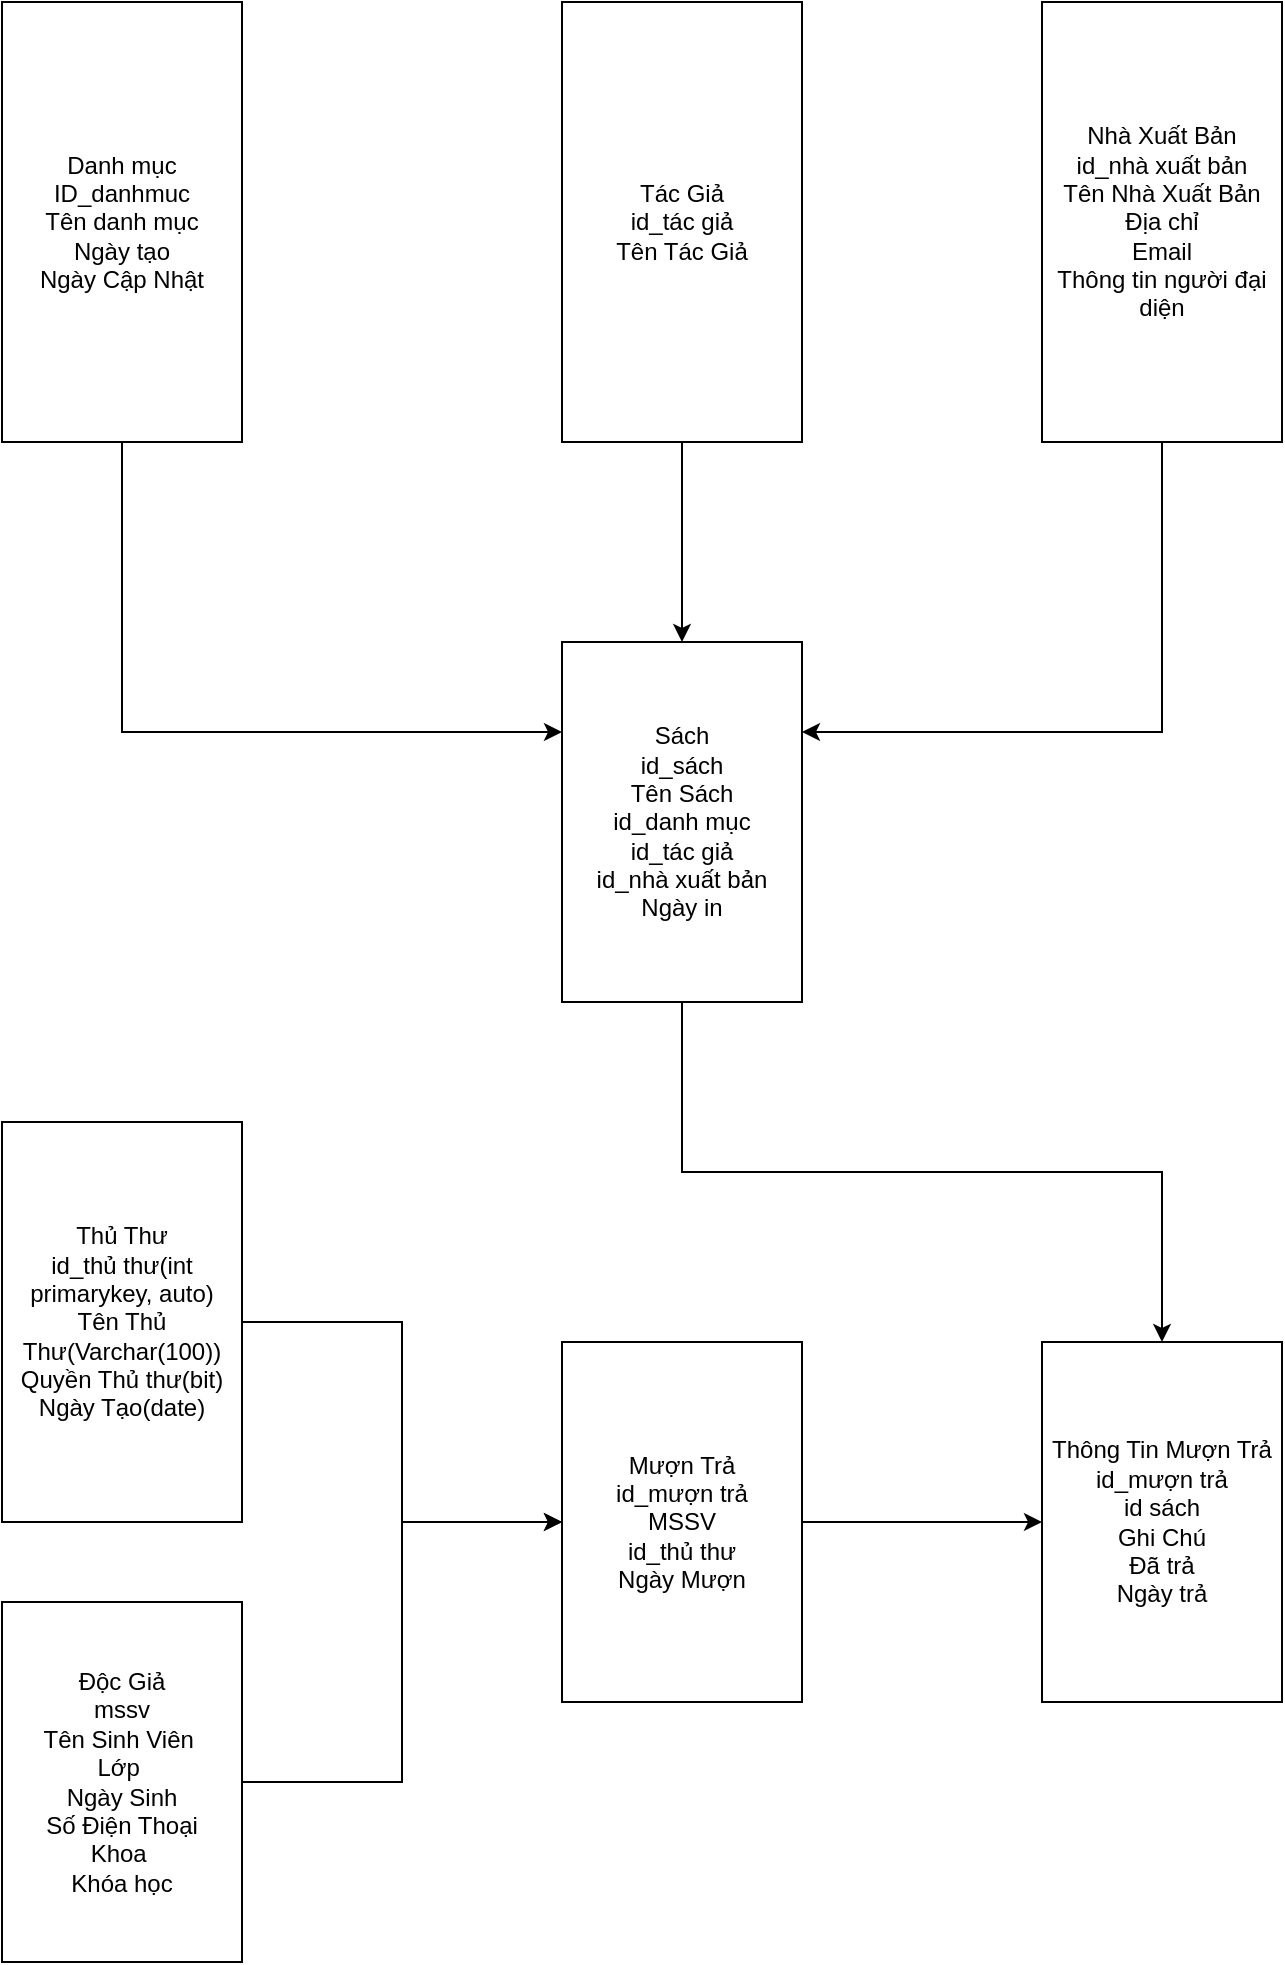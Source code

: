 <mxfile version="16.6.8" type="device"><diagram id="fLg3i1fibYLnmenl6Da9" name="Page-1"><mxGraphModel dx="973" dy="532" grid="1" gridSize="10" guides="1" tooltips="1" connect="1" arrows="1" fold="1" page="1" pageScale="1" pageWidth="850" pageHeight="1100" math="0" shadow="0"><root><mxCell id="0"/><mxCell id="1" parent="0"/><mxCell id="vsY8aab4vCN7lO_-ScVr-5" style="edgeStyle=orthogonalEdgeStyle;rounded=0;orthogonalLoop=1;jettySize=auto;html=1;exitX=0.5;exitY=1;exitDx=0;exitDy=0;entryX=0;entryY=0.25;entryDx=0;entryDy=0;" edge="1" parent="1" source="vsY8aab4vCN7lO_-ScVr-1" target="vsY8aab4vCN7lO_-ScVr-4"><mxGeometry relative="1" as="geometry"/></mxCell><mxCell id="vsY8aab4vCN7lO_-ScVr-1" value="Danh mục&lt;br&gt;ID_danhmuc&lt;br&gt;Tên danh mục&lt;br&gt;Ngày tạo&lt;br&gt;Ngày Cập Nhật" style="rounded=0;whiteSpace=wrap;html=1;" vertex="1" parent="1"><mxGeometry x="80" y="120" width="120" height="220" as="geometry"/></mxCell><mxCell id="vsY8aab4vCN7lO_-ScVr-6" style="edgeStyle=orthogonalEdgeStyle;rounded=0;orthogonalLoop=1;jettySize=auto;html=1;exitX=0.5;exitY=1;exitDx=0;exitDy=0;" edge="1" parent="1" source="vsY8aab4vCN7lO_-ScVr-2" target="vsY8aab4vCN7lO_-ScVr-4"><mxGeometry relative="1" as="geometry"/></mxCell><mxCell id="vsY8aab4vCN7lO_-ScVr-2" value="Tác Giả&lt;br&gt;id_tác giả&lt;br&gt;Tên Tác Giả&lt;br&gt;" style="rounded=0;whiteSpace=wrap;html=1;" vertex="1" parent="1"><mxGeometry x="360" y="120" width="120" height="220" as="geometry"/></mxCell><mxCell id="vsY8aab4vCN7lO_-ScVr-7" style="edgeStyle=orthogonalEdgeStyle;rounded=0;orthogonalLoop=1;jettySize=auto;html=1;exitX=0.5;exitY=1;exitDx=0;exitDy=0;entryX=1;entryY=0.25;entryDx=0;entryDy=0;" edge="1" parent="1" source="vsY8aab4vCN7lO_-ScVr-3" target="vsY8aab4vCN7lO_-ScVr-4"><mxGeometry relative="1" as="geometry"/></mxCell><mxCell id="vsY8aab4vCN7lO_-ScVr-3" value="Nhà Xuất Bản&lt;br&gt;id_nhà xuất bản&lt;br&gt;Tên Nhà Xuất Bản&lt;br&gt;Địa chỉ&lt;br&gt;Email&lt;br&gt;Thông tin người đại diện" style="rounded=0;whiteSpace=wrap;html=1;" vertex="1" parent="1"><mxGeometry x="600" y="120" width="120" height="220" as="geometry"/></mxCell><mxCell id="vsY8aab4vCN7lO_-ScVr-15" style="edgeStyle=orthogonalEdgeStyle;rounded=0;orthogonalLoop=1;jettySize=auto;html=1;exitX=0.5;exitY=1;exitDx=0;exitDy=0;entryX=0.5;entryY=0;entryDx=0;entryDy=0;" edge="1" parent="1" source="vsY8aab4vCN7lO_-ScVr-4" target="vsY8aab4vCN7lO_-ScVr-11"><mxGeometry relative="1" as="geometry"/></mxCell><mxCell id="vsY8aab4vCN7lO_-ScVr-4" value="Sách&lt;br&gt;id_sách&lt;br&gt;Tên Sách&lt;br&gt;id_danh mục&lt;br&gt;id_tác giả&lt;br&gt;id_nhà xuất bản&lt;br&gt;Ngày in&lt;br&gt;" style="rounded=0;whiteSpace=wrap;html=1;" vertex="1" parent="1"><mxGeometry x="360" y="440" width="120" height="180" as="geometry"/></mxCell><mxCell id="vsY8aab4vCN7lO_-ScVr-12" style="edgeStyle=orthogonalEdgeStyle;rounded=0;orthogonalLoop=1;jettySize=auto;html=1;exitX=1;exitY=0.5;exitDx=0;exitDy=0;entryX=0;entryY=0.5;entryDx=0;entryDy=0;" edge="1" parent="1" source="vsY8aab4vCN7lO_-ScVr-8" target="vsY8aab4vCN7lO_-ScVr-10"><mxGeometry relative="1" as="geometry"/></mxCell><mxCell id="vsY8aab4vCN7lO_-ScVr-8" value="Thủ Thư&lt;br&gt;id_thủ thư(int primarykey, auto)&lt;br&gt;Tên Thủ Thư(Varchar(100))&lt;br&gt;Quyền Thủ thư(bit)&lt;br&gt;Ngày Tạo(date)" style="rounded=0;whiteSpace=wrap;html=1;" vertex="1" parent="1"><mxGeometry x="80" y="680" width="120" height="200" as="geometry"/></mxCell><mxCell id="vsY8aab4vCN7lO_-ScVr-14" style="edgeStyle=orthogonalEdgeStyle;rounded=0;orthogonalLoop=1;jettySize=auto;html=1;exitX=1;exitY=0.5;exitDx=0;exitDy=0;" edge="1" parent="1" source="vsY8aab4vCN7lO_-ScVr-9" target="vsY8aab4vCN7lO_-ScVr-10"><mxGeometry relative="1" as="geometry"/></mxCell><mxCell id="vsY8aab4vCN7lO_-ScVr-9" value="Độc Giả&lt;br&gt;mssv&lt;br&gt;Tên Sinh Viên&amp;nbsp;&lt;br&gt;Lớp&amp;nbsp;&lt;br&gt;Ngày Sinh&lt;br&gt;Số Điện Thoại&lt;br&gt;Khoa&amp;nbsp;&lt;br&gt;Khóa học" style="rounded=0;whiteSpace=wrap;html=1;" vertex="1" parent="1"><mxGeometry x="80" y="920" width="120" height="180" as="geometry"/></mxCell><mxCell id="vsY8aab4vCN7lO_-ScVr-16" style="edgeStyle=orthogonalEdgeStyle;rounded=0;orthogonalLoop=1;jettySize=auto;html=1;exitX=1;exitY=0.5;exitDx=0;exitDy=0;" edge="1" parent="1" source="vsY8aab4vCN7lO_-ScVr-10" target="vsY8aab4vCN7lO_-ScVr-11"><mxGeometry relative="1" as="geometry"/></mxCell><mxCell id="vsY8aab4vCN7lO_-ScVr-10" value="Mượn Trả&lt;br&gt;id_mượn trả&lt;br&gt;MSSV&lt;br&gt;id_thủ thư&lt;br&gt;Ngày Mượn&lt;br&gt;" style="rounded=0;whiteSpace=wrap;html=1;" vertex="1" parent="1"><mxGeometry x="360" y="790" width="120" height="180" as="geometry"/></mxCell><mxCell id="vsY8aab4vCN7lO_-ScVr-11" value="Thông Tin Mượn Trả&lt;br&gt;id_mượn trả&lt;br&gt;id sách&lt;br&gt;Ghi Chú&lt;br&gt;Đã trả&lt;br&gt;Ngày trả&lt;br&gt;" style="rounded=0;whiteSpace=wrap;html=1;" vertex="1" parent="1"><mxGeometry x="600" y="790" width="120" height="180" as="geometry"/></mxCell></root></mxGraphModel></diagram></mxfile>